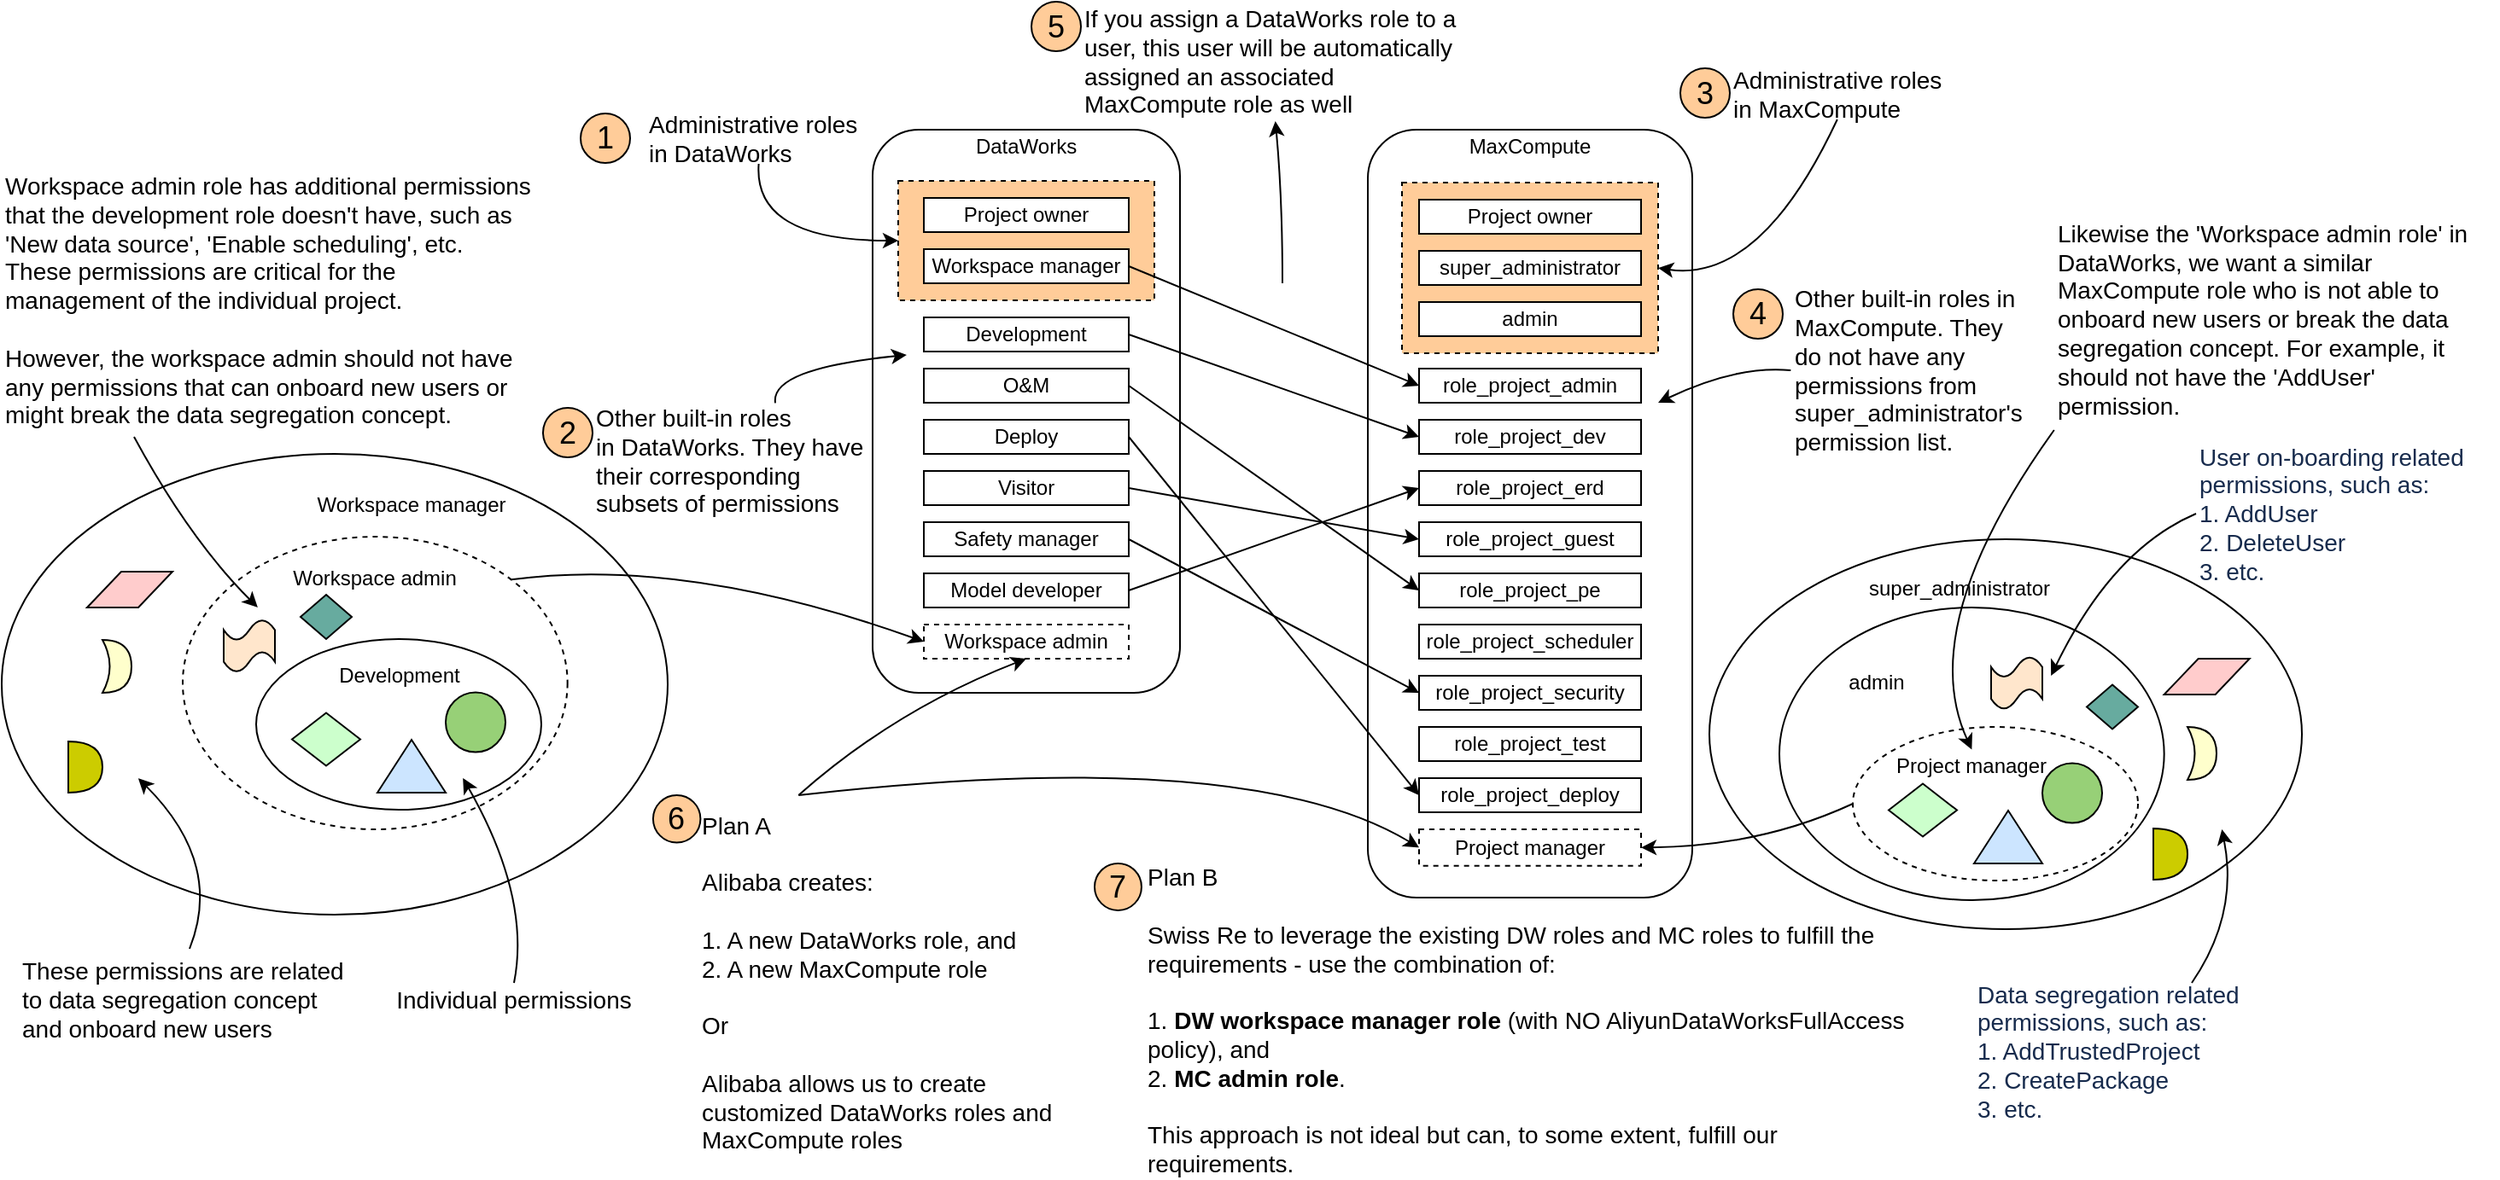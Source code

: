 <mxfile version="14.5.7" type="github">
  <diagram name="Page-1" id="c7558073-3199-34d8-9f00-42111426c3f3">
    <mxGraphModel dx="2278" dy="1850" grid="0" gridSize="10" guides="1" tooltips="1" connect="1" arrows="1" fold="1" page="1" pageScale="1" pageWidth="826" pageHeight="1169" background="#ffffff" math="0" shadow="0">
      <root>
        <mxCell id="0" />
        <mxCell id="1" parent="0" />
        <mxCell id="SHFTIFkNnXEHKd1YVMf3-4" value="" style="group" vertex="1" connectable="0" parent="1">
          <mxGeometry x="-440" y="210" width="410" height="370" as="geometry" />
        </mxCell>
        <mxCell id="SHFTIFkNnXEHKd1YVMf3-1" value="" style="ellipse;whiteSpace=wrap;html=1;" vertex="1" parent="SHFTIFkNnXEHKd1YVMf3-4">
          <mxGeometry width="390" height="270" as="geometry" />
        </mxCell>
        <mxCell id="SHFTIFkNnXEHKd1YVMf3-3" value="Workspace manager" style="text;html=1;strokeColor=none;fillColor=none;align=center;verticalAlign=middle;whiteSpace=wrap;rounded=0;" vertex="1" parent="SHFTIFkNnXEHKd1YVMf3-4">
          <mxGeometry x="180" y="20" width="120" height="20" as="geometry" />
        </mxCell>
        <mxCell id="SHFTIFkNnXEHKd1YVMf3-12" value="" style="shape=parallelogram;perimeter=parallelogramPerimeter;whiteSpace=wrap;html=1;fixedSize=1;fillColor=#FFCCCC;" vertex="1" parent="SHFTIFkNnXEHKd1YVMf3-4">
          <mxGeometry x="50" y="69" width="50" height="21" as="geometry" />
        </mxCell>
        <mxCell id="SHFTIFkNnXEHKd1YVMf3-14" value="" style="shape=xor;whiteSpace=wrap;html=1;fillColor=#FFFFCC;" vertex="1" parent="SHFTIFkNnXEHKd1YVMf3-4">
          <mxGeometry x="59" y="109" width="17" height="31" as="geometry" />
        </mxCell>
        <mxCell id="SHFTIFkNnXEHKd1YVMf3-19" value="" style="group" vertex="1" connectable="0" parent="SHFTIFkNnXEHKd1YVMf3-4">
          <mxGeometry x="106" y="48.5" width="234" height="217.5" as="geometry" />
        </mxCell>
        <mxCell id="SHFTIFkNnXEHKd1YVMf3-20" value="" style="ellipse;whiteSpace=wrap;html=1;dashed=1;" vertex="1" parent="SHFTIFkNnXEHKd1YVMf3-19">
          <mxGeometry width="225.333" height="171.5" as="geometry" />
        </mxCell>
        <mxCell id="SHFTIFkNnXEHKd1YVMf3-21" value="Workspace admin" style="text;html=1;strokeColor=none;fillColor=none;align=center;verticalAlign=middle;whiteSpace=wrap;rounded=0;" vertex="1" parent="SHFTIFkNnXEHKd1YVMf3-19">
          <mxGeometry x="56.333" y="16.374" width="112.667" height="17.236" as="geometry" />
        </mxCell>
        <mxCell id="SHFTIFkNnXEHKd1YVMf3-13" value="" style="shape=tape;whiteSpace=wrap;html=1;fillColor=#FFE6CC;" vertex="1" parent="SHFTIFkNnXEHKd1YVMf3-19">
          <mxGeometry x="24.0" y="48.5" width="30" height="31" as="geometry" />
        </mxCell>
        <mxCell id="SHFTIFkNnXEHKd1YVMf3-39" value="" style="ellipse;whiteSpace=wrap;html=1;fillColor=#FFFFFF;" vertex="1" parent="SHFTIFkNnXEHKd1YVMf3-19">
          <mxGeometry x="43" y="60" width="167" height="100" as="geometry" />
        </mxCell>
        <mxCell id="SHFTIFkNnXEHKd1YVMf3-18" value="" style="ellipse;whiteSpace=wrap;html=1;aspect=fixed;fillColor=#97D077;" vertex="1" parent="SHFTIFkNnXEHKd1YVMf3-19">
          <mxGeometry x="154" y="91.25" width="35" height="35" as="geometry" />
        </mxCell>
        <mxCell id="SHFTIFkNnXEHKd1YVMf3-16" value="" style="rhombus;whiteSpace=wrap;html=1;fillColor=#CCFFCC;" vertex="1" parent="SHFTIFkNnXEHKd1YVMf3-19">
          <mxGeometry x="64" y="103.25" width="40" height="31" as="geometry" />
        </mxCell>
        <mxCell id="SHFTIFkNnXEHKd1YVMf3-40" value="Development" style="text;html=1;strokeColor=none;fillColor=none;align=center;verticalAlign=middle;whiteSpace=wrap;rounded=0;" vertex="1" parent="SHFTIFkNnXEHKd1YVMf3-19">
          <mxGeometry x="86.5" y="71.25" width="80" height="20" as="geometry" />
        </mxCell>
        <mxCell id="SHFTIFkNnXEHKd1YVMf3-41" value="" style="rhombus;whiteSpace=wrap;html=1;fillColor=#67AB9F;" vertex="1" parent="SHFTIFkNnXEHKd1YVMf3-19">
          <mxGeometry x="69" y="34" width="30" height="26" as="geometry" />
        </mxCell>
        <mxCell id="SHFTIFkNnXEHKd1YVMf3-30" value="" style="shape=or;whiteSpace=wrap;html=1;fillColor=#CCCC00;" vertex="1" parent="SHFTIFkNnXEHKd1YVMf3-4">
          <mxGeometry x="39" y="168.5" width="20" height="30" as="geometry" />
        </mxCell>
        <mxCell id="SHFTIFkNnXEHKd1YVMf3-17" value="" style="shape=trapezoid;perimeter=trapezoidPerimeter;whiteSpace=wrap;html=1;fixedSize=1;fillColor=#CCE5FF;" vertex="1" parent="SHFTIFkNnXEHKd1YVMf3-4">
          <mxGeometry x="220" y="167.5" width="40" height="31" as="geometry" />
        </mxCell>
        <mxCell id="SHFTIFkNnXEHKd1YVMf3-44" value="&lt;font style=&quot;font-size: 14px&quot;&gt;These permissions are related to data segregation concept and onboard new users&lt;/font&gt;" style="text;html=1;strokeColor=none;fillColor=none;align=left;verticalAlign=middle;whiteSpace=wrap;rounded=0;" vertex="1" parent="SHFTIFkNnXEHKd1YVMf3-4">
          <mxGeometry x="10" y="290" width="200" height="60" as="geometry" />
        </mxCell>
        <mxCell id="SHFTIFkNnXEHKd1YVMf3-45" value="" style="curved=1;endArrow=classic;html=1;exitX=0.5;exitY=0;exitDx=0;exitDy=0;entryX=0.205;entryY=0.704;entryDx=0;entryDy=0;entryPerimeter=0;" edge="1" parent="SHFTIFkNnXEHKd1YVMf3-4" source="SHFTIFkNnXEHKd1YVMf3-44" target="SHFTIFkNnXEHKd1YVMf3-1">
          <mxGeometry width="50" height="50" relative="1" as="geometry">
            <mxPoint x="257.5" y="275.03" as="sourcePoint" />
            <mxPoint x="232.42" y="364.96" as="targetPoint" />
            <Array as="points">
              <mxPoint x="130" y="240" />
            </Array>
          </mxGeometry>
        </mxCell>
        <mxCell id="SHFTIFkNnXEHKd1YVMf3-36" value="&lt;font style=&quot;font-size: 14px&quot;&gt;Individual permissions&lt;/font&gt;" style="text;html=1;strokeColor=none;fillColor=none;align=center;verticalAlign=middle;whiteSpace=wrap;rounded=0;" vertex="1" parent="SHFTIFkNnXEHKd1YVMf3-4">
          <mxGeometry x="230" y="310" width="140" height="20" as="geometry" />
        </mxCell>
        <mxCell id="SHFTIFkNnXEHKd1YVMf3-37" value="" style="curved=1;endArrow=classic;html=1;exitX=0.5;exitY=0;exitDx=0;exitDy=0;entryX=0.725;entryY=0.815;entryDx=0;entryDy=0;entryPerimeter=0;" edge="1" parent="SHFTIFkNnXEHKd1YVMf3-4" source="SHFTIFkNnXEHKd1YVMf3-36" target="SHFTIFkNnXEHKd1YVMf3-39">
          <mxGeometry width="50" height="50" relative="1" as="geometry">
            <mxPoint x="-84.98" y="-10" as="sourcePoint" />
            <mxPoint x="350" y="270" as="targetPoint" />
            <Array as="points">
              <mxPoint x="310" y="260" />
            </Array>
          </mxGeometry>
        </mxCell>
        <mxCell id="IdMNI_JNh8bzWSV93UBb-96" value="" style="rounded=1;whiteSpace=wrap;html=1;align=center;" parent="1" vertex="1">
          <mxGeometry x="70" y="20" width="180" height="330" as="geometry" />
        </mxCell>
        <mxCell id="xDphmvwOVZGYUPQbG3uU-7" value="" style="rounded=0;whiteSpace=wrap;html=1;dashed=1;fillColor=#FFCC99;" parent="1" vertex="1">
          <mxGeometry x="85" y="50" width="150" height="70" as="geometry" />
        </mxCell>
        <mxCell id="IdMNI_JNh8bzWSV93UBb-97" value="" style="rounded=1;whiteSpace=wrap;html=1;" parent="1" vertex="1">
          <mxGeometry x="360" y="20" width="190" height="450" as="geometry" />
        </mxCell>
        <mxCell id="xDphmvwOVZGYUPQbG3uU-2" value="" style="rounded=0;whiteSpace=wrap;html=1;dashed=1;fillColor=#FFCC99;" parent="1" vertex="1">
          <mxGeometry x="380" y="51" width="150" height="100" as="geometry" />
        </mxCell>
        <mxCell id="IdMNI_JNh8bzWSV93UBb-100" value="Project owner" style="rounded=0;whiteSpace=wrap;html=1;" parent="1" vertex="1">
          <mxGeometry x="100" y="60" width="120" height="20" as="geometry" />
        </mxCell>
        <mxCell id="IdMNI_JNh8bzWSV93UBb-107" value="Workspace manager" style="rounded=0;whiteSpace=wrap;html=1;" parent="1" vertex="1">
          <mxGeometry x="100" y="90" width="120" height="20" as="geometry" />
        </mxCell>
        <mxCell id="IdMNI_JNh8bzWSV93UBb-108" value="Development" style="rounded=0;whiteSpace=wrap;html=1;" parent="1" vertex="1">
          <mxGeometry x="100" y="130" width="120" height="20" as="geometry" />
        </mxCell>
        <mxCell id="IdMNI_JNh8bzWSV93UBb-110" value="Visitor" style="rounded=0;whiteSpace=wrap;html=1;" parent="1" vertex="1">
          <mxGeometry x="100" y="220" width="120" height="20" as="geometry" />
        </mxCell>
        <mxCell id="IdMNI_JNh8bzWSV93UBb-111" value="Deploy" style="rounded=0;whiteSpace=wrap;html=1;" parent="1" vertex="1">
          <mxGeometry x="100" y="190" width="120" height="20" as="geometry" />
        </mxCell>
        <mxCell id="IdMNI_JNh8bzWSV93UBb-112" value="O&amp;amp;M" style="rounded=0;whiteSpace=wrap;html=1;" parent="1" vertex="1">
          <mxGeometry x="100" y="160" width="120" height="20" as="geometry" />
        </mxCell>
        <mxCell id="IdMNI_JNh8bzWSV93UBb-113" value="DataWorks" style="text;html=1;strokeColor=none;fillColor=none;align=center;verticalAlign=middle;whiteSpace=wrap;rounded=0;" parent="1" vertex="1">
          <mxGeometry x="130" y="20" width="60" height="20" as="geometry" />
        </mxCell>
        <mxCell id="IdMNI_JNh8bzWSV93UBb-115" value="admin" style="rounded=0;whiteSpace=wrap;html=1;" parent="1" vertex="1">
          <mxGeometry x="390" y="121" width="130" height="20" as="geometry" />
        </mxCell>
        <mxCell id="IdMNI_JNh8bzWSV93UBb-116" value="role_project_admin" style="rounded=0;whiteSpace=wrap;html=1;" parent="1" vertex="1">
          <mxGeometry x="390" y="160" width="130" height="20" as="geometry" />
        </mxCell>
        <mxCell id="IdMNI_JNh8bzWSV93UBb-117" value="role_project_deploy" style="rounded=0;whiteSpace=wrap;html=1;" parent="1" vertex="1">
          <mxGeometry x="390" y="400" width="130" height="20" as="geometry" />
        </mxCell>
        <mxCell id="IdMNI_JNh8bzWSV93UBb-118" value="role_project_dev" style="rounded=0;whiteSpace=wrap;html=1;" parent="1" vertex="1">
          <mxGeometry x="390" y="190" width="130" height="20" as="geometry" />
        </mxCell>
        <mxCell id="IdMNI_JNh8bzWSV93UBb-119" value="role_project_erd" style="rounded=0;whiteSpace=wrap;html=1;" parent="1" vertex="1">
          <mxGeometry x="390" y="220" width="130" height="20" as="geometry" />
        </mxCell>
        <mxCell id="IdMNI_JNh8bzWSV93UBb-120" value="role_project_guest" style="rounded=0;whiteSpace=wrap;html=1;" parent="1" vertex="1">
          <mxGeometry x="390" y="250" width="130" height="20" as="geometry" />
        </mxCell>
        <mxCell id="IdMNI_JNh8bzWSV93UBb-121" value="role_project_scheduler" style="rounded=0;whiteSpace=wrap;html=1;" parent="1" vertex="1">
          <mxGeometry x="390" y="310" width="130" height="20" as="geometry" />
        </mxCell>
        <mxCell id="IdMNI_JNh8bzWSV93UBb-122" value="role_project_pe" style="rounded=0;whiteSpace=wrap;html=1;" parent="1" vertex="1">
          <mxGeometry x="390" y="280" width="130" height="20" as="geometry" />
        </mxCell>
        <mxCell id="IdMNI_JNh8bzWSV93UBb-123" value="role_project_security" style="rounded=0;whiteSpace=wrap;html=1;" parent="1" vertex="1">
          <mxGeometry x="390" y="340" width="130" height="20" as="geometry" />
        </mxCell>
        <mxCell id="IdMNI_JNh8bzWSV93UBb-124" value="super_administrator" style="rounded=0;whiteSpace=wrap;html=1;" parent="1" vertex="1">
          <mxGeometry x="390" y="91" width="130" height="20" as="geometry" />
        </mxCell>
        <mxCell id="IdMNI_JNh8bzWSV93UBb-125" value="role_project_test" style="rounded=0;whiteSpace=wrap;html=1;" parent="1" vertex="1">
          <mxGeometry x="390" y="370" width="130" height="20" as="geometry" />
        </mxCell>
        <mxCell id="IdMNI_JNh8bzWSV93UBb-126" value="MaxCompute" style="text;html=1;strokeColor=none;fillColor=none;align=center;verticalAlign=middle;whiteSpace=wrap;rounded=0;" parent="1" vertex="1">
          <mxGeometry x="420" y="20" width="70" height="20" as="geometry" />
        </mxCell>
        <mxCell id="IdMNI_JNh8bzWSV93UBb-127" value="Safety manager" style="rounded=0;whiteSpace=wrap;html=1;" parent="1" vertex="1">
          <mxGeometry x="100" y="250" width="120" height="20" as="geometry" />
        </mxCell>
        <mxCell id="IdMNI_JNh8bzWSV93UBb-128" value="Model developer" style="rounded=0;whiteSpace=wrap;html=1;" parent="1" vertex="1">
          <mxGeometry x="100" y="280" width="120" height="20" as="geometry" />
        </mxCell>
        <mxCell id="IdMNI_JNh8bzWSV93UBb-133" value="" style="endArrow=classic;html=1;exitX=1;exitY=0.5;exitDx=0;exitDy=0;entryX=0;entryY=0.5;entryDx=0;entryDy=0;" parent="1" source="IdMNI_JNh8bzWSV93UBb-127" target="IdMNI_JNh8bzWSV93UBb-123" edge="1">
          <mxGeometry width="50" height="50" relative="1" as="geometry">
            <mxPoint x="500" y="240" as="sourcePoint" />
            <mxPoint x="550" y="190" as="targetPoint" />
          </mxGeometry>
        </mxCell>
        <mxCell id="IdMNI_JNh8bzWSV93UBb-135" value="" style="endArrow=classic;html=1;exitX=1;exitY=0.5;exitDx=0;exitDy=0;entryX=0;entryY=0.5;entryDx=0;entryDy=0;" parent="1" source="IdMNI_JNh8bzWSV93UBb-110" target="IdMNI_JNh8bzWSV93UBb-120" edge="1">
          <mxGeometry width="50" height="50" relative="1" as="geometry">
            <mxPoint x="200" y="410" as="sourcePoint" />
            <mxPoint x="250" y="360" as="targetPoint" />
          </mxGeometry>
        </mxCell>
        <mxCell id="IdMNI_JNh8bzWSV93UBb-136" value="" style="endArrow=classic;html=1;exitX=1;exitY=0.5;exitDx=0;exitDy=0;entryX=0;entryY=0.5;entryDx=0;entryDy=0;" parent="1" source="IdMNI_JNh8bzWSV93UBb-111" target="IdMNI_JNh8bzWSV93UBb-117" edge="1">
          <mxGeometry width="50" height="50" relative="1" as="geometry">
            <mxPoint x="230" y="420" as="sourcePoint" />
            <mxPoint x="280" y="370" as="targetPoint" />
          </mxGeometry>
        </mxCell>
        <mxCell id="IdMNI_JNh8bzWSV93UBb-137" value="" style="endArrow=classic;html=1;exitX=1;exitY=0.5;exitDx=0;exitDy=0;entryX=0;entryY=0.5;entryDx=0;entryDy=0;" parent="1" source="IdMNI_JNh8bzWSV93UBb-112" target="IdMNI_JNh8bzWSV93UBb-122" edge="1">
          <mxGeometry width="50" height="50" relative="1" as="geometry">
            <mxPoint x="200" y="440" as="sourcePoint" />
            <mxPoint x="250" y="390" as="targetPoint" />
          </mxGeometry>
        </mxCell>
        <mxCell id="IdMNI_JNh8bzWSV93UBb-138" value="" style="endArrow=classic;html=1;exitX=1;exitY=0.5;exitDx=0;exitDy=0;entryX=0;entryY=0.5;entryDx=0;entryDy=0;" parent="1" source="IdMNI_JNh8bzWSV93UBb-108" target="IdMNI_JNh8bzWSV93UBb-118" edge="1">
          <mxGeometry width="50" height="50" relative="1" as="geometry">
            <mxPoint x="200" y="440" as="sourcePoint" />
            <mxPoint x="250" y="390" as="targetPoint" />
          </mxGeometry>
        </mxCell>
        <mxCell id="IdMNI_JNh8bzWSV93UBb-139" value="" style="endArrow=classic;html=1;exitX=1;exitY=0.5;exitDx=0;exitDy=0;entryX=0;entryY=0.5;entryDx=0;entryDy=0;" parent="1" source="IdMNI_JNh8bzWSV93UBb-107" target="IdMNI_JNh8bzWSV93UBb-116" edge="1">
          <mxGeometry width="50" height="50" relative="1" as="geometry">
            <mxPoint x="200" y="430" as="sourcePoint" />
            <mxPoint x="250" y="380" as="targetPoint" />
          </mxGeometry>
        </mxCell>
        <mxCell id="IdMNI_JNh8bzWSV93UBb-140" value="" style="endArrow=classic;html=1;exitX=1;exitY=0.5;exitDx=0;exitDy=0;entryX=0;entryY=0.5;entryDx=0;entryDy=0;" parent="1" source="IdMNI_JNh8bzWSV93UBb-128" target="IdMNI_JNh8bzWSV93UBb-119" edge="1">
          <mxGeometry width="50" height="50" relative="1" as="geometry">
            <mxPoint x="190" y="410" as="sourcePoint" />
            <mxPoint x="240" y="360" as="targetPoint" />
          </mxGeometry>
        </mxCell>
        <mxCell id="IdMNI_JNh8bzWSV93UBb-141" value="" style="curved=1;endArrow=classic;html=1;entryX=0.5;entryY=1;entryDx=0;entryDy=0;" parent="1" target="IdMNI_JNh8bzWSV93UBb-142" edge="1">
          <mxGeometry width="50" height="50" relative="1" as="geometry">
            <mxPoint x="310" y="110" as="sourcePoint" />
            <mxPoint x="240" y="20" as="targetPoint" />
            <Array as="points">
              <mxPoint x="310" y="60" />
            </Array>
          </mxGeometry>
        </mxCell>
        <mxCell id="IdMNI_JNh8bzWSV93UBb-144" value="" style="curved=1;endArrow=classic;html=1;exitX=0.637;exitY=0.043;exitDx=0;exitDy=0;entryX=0.111;entryY=0.4;entryDx=0;entryDy=0;entryPerimeter=0;exitPerimeter=0;" parent="1" source="SHFTIFkNnXEHKd1YVMf3-75" target="IdMNI_JNh8bzWSV93UBb-96" edge="1">
          <mxGeometry width="50" height="50" relative="1" as="geometry">
            <mxPoint x="-29.447" y="142" as="sourcePoint" />
            <mxPoint x="40" y="240" as="targetPoint" />
            <Array as="points">
              <mxPoint x="10" y="160" />
            </Array>
          </mxGeometry>
        </mxCell>
        <mxCell id="IdMNI_JNh8bzWSV93UBb-145" value="" style="curved=1;endArrow=classic;html=1;entryX=1;entryY=0.5;entryDx=0;entryDy=0;exitX=0.5;exitY=1;exitDx=0;exitDy=0;" parent="1" source="IdMNI_JNh8bzWSV93UBb-147" target="xDphmvwOVZGYUPQbG3uU-2" edge="1">
          <mxGeometry width="50" height="50" relative="1" as="geometry">
            <mxPoint x="700" y="100" as="sourcePoint" />
            <mxPoint x="650" y="10" as="targetPoint" />
            <Array as="points">
              <mxPoint x="590" y="110" />
            </Array>
          </mxGeometry>
        </mxCell>
        <mxCell id="xDphmvwOVZGYUPQbG3uU-1" value="Project owner" style="rounded=0;whiteSpace=wrap;html=1;" parent="1" vertex="1">
          <mxGeometry x="390" y="61" width="130" height="20" as="geometry" />
        </mxCell>
        <mxCell id="xDphmvwOVZGYUPQbG3uU-6" value="" style="curved=1;endArrow=classic;html=1;exitX=0;exitY=0.5;exitDx=0;exitDy=0;" parent="1" source="xDphmvwOVZGYUPQbG3uU-4" edge="1">
          <mxGeometry width="50" height="50" relative="1" as="geometry">
            <mxPoint x="595" y="180" as="sourcePoint" />
            <mxPoint x="530" y="180" as="targetPoint" />
            <Array as="points">
              <mxPoint x="576" y="158" />
            </Array>
          </mxGeometry>
        </mxCell>
        <mxCell id="xDphmvwOVZGYUPQbG3uU-10" value="" style="curved=1;endArrow=classic;html=1;entryX=0;entryY=0.5;entryDx=0;entryDy=0;exitX=0.5;exitY=1;exitDx=0;exitDy=0;" parent="1" source="xDphmvwOVZGYUPQbG3uU-8" target="xDphmvwOVZGYUPQbG3uU-7" edge="1">
          <mxGeometry width="50" height="50" relative="1" as="geometry">
            <mxPoint x="625" y="40" as="sourcePoint" />
            <mxPoint x="540" y="111" as="targetPoint" />
            <Array as="points">
              <mxPoint y="85" />
            </Array>
          </mxGeometry>
        </mxCell>
        <mxCell id="xDphmvwOVZGYUPQbG3uU-11" value="Workspace admin" style="rounded=0;whiteSpace=wrap;html=1;dashed=1;" parent="1" vertex="1">
          <mxGeometry x="100" y="310" width="120" height="20" as="geometry" />
        </mxCell>
        <mxCell id="xDphmvwOVZGYUPQbG3uU-14" value="" style="curved=1;endArrow=classic;html=1;entryX=0.5;entryY=1;entryDx=0;entryDy=0;exitX=0.25;exitY=0;exitDx=0;exitDy=0;" parent="1" source="xDphmvwOVZGYUPQbG3uU-13" target="xDphmvwOVZGYUPQbG3uU-11" edge="1">
          <mxGeometry width="50" height="50" relative="1" as="geometry">
            <mxPoint x="-10" y="450" as="sourcePoint" />
            <mxPoint x="40" y="400" as="targetPoint" />
            <Array as="points">
              <mxPoint x="83" y="360" />
            </Array>
          </mxGeometry>
        </mxCell>
        <mxCell id="xDphmvwOVZGYUPQbG3uU-15" value="" style="curved=1;endArrow=classic;html=1;entryX=0;entryY=0.5;entryDx=0;entryDy=0;exitX=0.25;exitY=0;exitDx=0;exitDy=0;" parent="1" source="xDphmvwOVZGYUPQbG3uU-13" target="xDphmvwOVZGYUPQbG3uU-12" edge="1">
          <mxGeometry width="50" height="50" relative="1" as="geometry">
            <mxPoint x="310" y="530" as="sourcePoint" />
            <mxPoint x="360" y="480" as="targetPoint" />
            <Array as="points">
              <mxPoint x="290" y="380" />
            </Array>
          </mxGeometry>
        </mxCell>
        <mxCell id="SHFTIFkNnXEHKd1YVMf3-5" value="" style="group" vertex="1" connectable="0" parent="1">
          <mxGeometry x="-101" y="10" width="171" height="30" as="geometry" />
        </mxCell>
        <mxCell id="xDphmvwOVZGYUPQbG3uU-8" value="&lt;font style=&quot;font-size: 14px&quot;&gt;Administrative roles in DataWorks&lt;/font&gt;" style="text;html=1;strokeColor=none;fillColor=none;align=left;verticalAlign=middle;whiteSpace=wrap;rounded=0;" parent="SHFTIFkNnXEHKd1YVMf3-5" vertex="1">
          <mxGeometry x="37.596" width="133.404" height="30" as="geometry" />
        </mxCell>
        <mxCell id="xDphmvwOVZGYUPQbG3uU-24" value="&lt;font style=&quot;font-size: 18px&quot;&gt;1&lt;/font&gt;" style="ellipse;whiteSpace=wrap;html=1;aspect=fixed;fillColor=#FFCC99;" parent="SHFTIFkNnXEHKd1YVMf3-5" vertex="1">
          <mxGeometry y="0.5" width="29" height="29" as="geometry" />
        </mxCell>
        <mxCell id="SHFTIFkNnXEHKd1YVMf3-6" value="" style="group" vertex="1" connectable="0" parent="1">
          <mxGeometry x="-89" y="200" width="169" height="91" as="geometry" />
        </mxCell>
        <mxCell id="SHFTIFkNnXEHKd1YVMf3-7" value="" style="group" vertex="1" connectable="0" parent="1">
          <mxGeometry x="163" y="-55" width="269" height="70" as="geometry" />
        </mxCell>
        <mxCell id="IdMNI_JNh8bzWSV93UBb-142" value="&lt;font style=&quot;font-size: 14px&quot;&gt;If you assign a DataWorks role to a user, this user will be automatically assigned an associated MaxCompute role as well&lt;/font&gt;" style="text;html=1;strokeColor=none;fillColor=none;align=left;verticalAlign=middle;whiteSpace=wrap;rounded=0;" parent="SHFTIFkNnXEHKd1YVMf3-7" vertex="1">
          <mxGeometry x="28.995" width="227.725" height="70" as="geometry" />
        </mxCell>
        <mxCell id="xDphmvwOVZGYUPQbG3uU-20" value="&lt;font style=&quot;font-size: 18px&quot;&gt;5&lt;/font&gt;" style="ellipse;whiteSpace=wrap;html=1;aspect=fixed;fillColor=#FFCC99;" parent="SHFTIFkNnXEHKd1YVMf3-7" vertex="1">
          <mxGeometry width="29" height="29" as="geometry" />
        </mxCell>
        <mxCell id="SHFTIFkNnXEHKd1YVMf3-10" value="" style="group" vertex="1" connectable="0" parent="1">
          <mxGeometry x="-70" y="410" width="269" height="220" as="geometry" />
        </mxCell>
        <mxCell id="xDphmvwOVZGYUPQbG3uU-13" value="&lt;div style=&quot;text-align: left&quot;&gt;&lt;span&gt;&lt;font style=&quot;font-size: 14px&quot;&gt;Plan A&lt;/font&gt;&lt;/span&gt;&lt;/div&gt;&lt;div style=&quot;text-align: left&quot;&gt;&lt;span&gt;&lt;font style=&quot;font-size: 14px&quot;&gt;&lt;br&gt;&lt;/font&gt;&lt;/span&gt;&lt;/div&gt;&lt;div style=&quot;text-align: left&quot;&gt;&lt;span&gt;&lt;font style=&quot;font-size: 14px&quot;&gt;Alibaba creates:&lt;/font&gt;&lt;/span&gt;&lt;/div&gt;&lt;div style=&quot;text-align: left&quot;&gt;&lt;span&gt;&lt;font style=&quot;font-size: 14px&quot;&gt;&lt;br&gt;&lt;/font&gt;&lt;/span&gt;&lt;/div&gt;&lt;div style=&quot;text-align: left&quot;&gt;&lt;font style=&quot;font-size: 14px&quot;&gt;&lt;span&gt;1. A new DataWorks role, and&lt;/span&gt;&lt;br&gt;&lt;span&gt;2. A new MaxCompute role&lt;/span&gt;&lt;/font&gt;&lt;/div&gt;&lt;div style=&quot;text-align: left&quot;&gt;&lt;span&gt;&lt;font style=&quot;font-size: 14px&quot;&gt;&lt;br&gt;&lt;/font&gt;&lt;/span&gt;&lt;/div&gt;&lt;div style=&quot;text-align: left&quot;&gt;&lt;span&gt;&lt;font style=&quot;font-size: 14px&quot;&gt;Or&lt;/font&gt;&lt;/span&gt;&lt;/div&gt;&lt;div style=&quot;text-align: left&quot;&gt;&lt;span&gt;&lt;font style=&quot;font-size: 14px&quot;&gt;&lt;br&gt;&lt;/font&gt;&lt;/span&gt;&lt;/div&gt;&lt;div style=&quot;text-align: left&quot;&gt;&lt;font style=&quot;font-size: 14px&quot;&gt;Alibaba allows us to create customized DataWorks roles and MaxCompute roles&lt;/font&gt;&lt;/div&gt;" style="text;html=1;strokeColor=none;fillColor=none;align=center;verticalAlign=middle;whiteSpace=wrap;rounded=0;dashed=1;" parent="SHFTIFkNnXEHKd1YVMf3-10" vertex="1">
          <mxGeometry x="39.201" width="229.799" height="220.0" as="geometry" />
        </mxCell>
        <mxCell id="xDphmvwOVZGYUPQbG3uU-19" value="&lt;font style=&quot;font-size: 18px&quot;&gt;6&lt;/font&gt;" style="ellipse;whiteSpace=wrap;html=1;aspect=fixed;fillColor=#FFCC99;" parent="SHFTIFkNnXEHKd1YVMf3-10" vertex="1">
          <mxGeometry x="11.46" y="0.001" width="27.739" height="27.739" as="geometry" />
        </mxCell>
        <mxCell id="SHFTIFkNnXEHKd1YVMf3-35" value="" style="curved=1;endArrow=classic;html=1;entryX=0;entryY=0.5;entryDx=0;entryDy=0;exitX=1;exitY=0;exitDx=0;exitDy=0;" edge="1" parent="1" source="SHFTIFkNnXEHKd1YVMf3-20" target="xDphmvwOVZGYUPQbG3uU-11">
          <mxGeometry width="50" height="50" relative="1" as="geometry">
            <mxPoint x="72.5" y="400" as="sourcePoint" />
            <mxPoint x="170" y="340" as="targetPoint" />
            <Array as="points">
              <mxPoint x="-40" y="270" />
            </Array>
          </mxGeometry>
        </mxCell>
        <mxCell id="SHFTIFkNnXEHKd1YVMf3-42" value="&lt;font style=&quot;font-size: 14px&quot;&gt;Workspace admin role has additional permissions that the development role doesn&#39;t have, such as &#39;New data source&#39;, &#39;Enable scheduling&#39;, etc. These permissions are critical for the management of the individual project.&lt;br&gt;&lt;br&gt;However, the workspace admin should not have any permissions that can onboard new users or&lt;br&gt;might break the data segregation concept.&lt;/font&gt;" style="text;html=1;strokeColor=none;fillColor=none;align=left;verticalAlign=middle;whiteSpace=wrap;rounded=0;" vertex="1" parent="1">
          <mxGeometry x="-440" y="40" width="310" height="160" as="geometry" />
        </mxCell>
        <mxCell id="SHFTIFkNnXEHKd1YVMf3-43" value="" style="curved=1;endArrow=classic;html=1;exitX=0.25;exitY=1;exitDx=0;exitDy=0;entryX=0.195;entryY=0.242;entryDx=0;entryDy=0;entryPerimeter=0;" edge="1" parent="1" source="SHFTIFkNnXEHKd1YVMf3-42" target="SHFTIFkNnXEHKd1YVMf3-20">
          <mxGeometry width="50" height="50" relative="1" as="geometry">
            <mxPoint x="-182.5" y="220" as="sourcePoint" />
            <mxPoint x="-207.58" y="319.93" as="targetPoint" />
            <Array as="points">
              <mxPoint x="-330" y="260" />
            </Array>
          </mxGeometry>
        </mxCell>
        <mxCell id="SHFTIFkNnXEHKd1YVMf3-49" value="" style="group" vertex="1" connectable="0" parent="1">
          <mxGeometry x="677" y="308.5" width="263" height="221.5" as="geometry" />
        </mxCell>
        <mxCell id="SHFTIFkNnXEHKd1YVMf3-64" value="" style="ellipse;whiteSpace=wrap;html=1;" vertex="1" parent="SHFTIFkNnXEHKd1YVMf3-49">
          <mxGeometry x="-117" y="-48.5" width="347" height="228.5" as="geometry" />
        </mxCell>
        <mxCell id="SHFTIFkNnXEHKd1YVMf3-60" value="" style="group" vertex="1" connectable="0" parent="SHFTIFkNnXEHKd1YVMf3-49">
          <mxGeometry x="-76" y="-8.5" width="225.333" height="171.5" as="geometry" />
        </mxCell>
        <mxCell id="SHFTIFkNnXEHKd1YVMf3-50" value="" style="ellipse;whiteSpace=wrap;html=1;" vertex="1" parent="SHFTIFkNnXEHKd1YVMf3-60">
          <mxGeometry width="225.333" height="171.5" as="geometry" />
        </mxCell>
        <mxCell id="SHFTIFkNnXEHKd1YVMf3-51" value="admin" style="text;html=1;strokeColor=none;fillColor=none;align=center;verticalAlign=middle;whiteSpace=wrap;rounded=0;" vertex="1" parent="SHFTIFkNnXEHKd1YVMf3-60">
          <mxGeometry x="29" y="35.62" width="56" height="17.24" as="geometry" />
        </mxCell>
        <mxCell id="SHFTIFkNnXEHKd1YVMf3-52" value="" style="shape=tape;whiteSpace=wrap;html=1;fillColor=#FFE6CC;" vertex="1" parent="SHFTIFkNnXEHKd1YVMf3-60">
          <mxGeometry x="124.0" y="28.74" width="30" height="31" as="geometry" />
        </mxCell>
        <mxCell id="SHFTIFkNnXEHKd1YVMf3-53" value="" style="ellipse;whiteSpace=wrap;html=1;fillColor=#FFFFFF;dashed=1;" vertex="1" parent="SHFTIFkNnXEHKd1YVMf3-60">
          <mxGeometry x="43" y="70" width="167" height="90" as="geometry" />
        </mxCell>
        <mxCell id="SHFTIFkNnXEHKd1YVMf3-54" value="" style="ellipse;whiteSpace=wrap;html=1;aspect=fixed;fillColor=#97D077;" vertex="1" parent="SHFTIFkNnXEHKd1YVMf3-60">
          <mxGeometry x="154" y="91.25" width="35" height="35" as="geometry" />
        </mxCell>
        <mxCell id="SHFTIFkNnXEHKd1YVMf3-55" value="" style="rhombus;whiteSpace=wrap;html=1;fillColor=#CCFFCC;" vertex="1" parent="SHFTIFkNnXEHKd1YVMf3-60">
          <mxGeometry x="64" y="103.25" width="40" height="31" as="geometry" />
        </mxCell>
        <mxCell id="SHFTIFkNnXEHKd1YVMf3-56" value="Project manager" style="text;html=1;strokeColor=none;fillColor=none;align=center;verticalAlign=middle;whiteSpace=wrap;rounded=0;" vertex="1" parent="SHFTIFkNnXEHKd1YVMf3-60">
          <mxGeometry x="64.42" y="83.25" width="96.5" height="20" as="geometry" />
        </mxCell>
        <mxCell id="SHFTIFkNnXEHKd1YVMf3-57" value="" style="rhombus;whiteSpace=wrap;html=1;fillColor=#67AB9F;" vertex="1" parent="SHFTIFkNnXEHKd1YVMf3-60">
          <mxGeometry x="180" y="45.25" width="30" height="26" as="geometry" />
        </mxCell>
        <mxCell id="SHFTIFkNnXEHKd1YVMf3-66" value="" style="shape=parallelogram;perimeter=parallelogramPerimeter;whiteSpace=wrap;html=1;fixedSize=1;fillColor=#FFCCCC;" vertex="1" parent="SHFTIFkNnXEHKd1YVMf3-49">
          <mxGeometry x="149.33" y="21.5" width="50" height="21" as="geometry" />
        </mxCell>
        <mxCell id="SHFTIFkNnXEHKd1YVMf3-67" value="" style="shape=xor;whiteSpace=wrap;html=1;fillColor=#FFFFCC;" vertex="1" parent="SHFTIFkNnXEHKd1YVMf3-49">
          <mxGeometry x="163" y="61.5" width="17" height="31" as="geometry" />
        </mxCell>
        <mxCell id="SHFTIFkNnXEHKd1YVMf3-68" value="" style="shape=or;whiteSpace=wrap;html=1;fillColor=#CCCC00;" vertex="1" parent="SHFTIFkNnXEHKd1YVMf3-49">
          <mxGeometry x="143" y="121" width="20" height="30" as="geometry" />
        </mxCell>
        <mxCell id="SHFTIFkNnXEHKd1YVMf3-59" value="" style="shape=trapezoid;perimeter=trapezoidPerimeter;whiteSpace=wrap;html=1;fixedSize=1;fillColor=#CCE5FF;" vertex="1" parent="1">
          <mxGeometry x="715" y="419" width="40" height="31" as="geometry" />
        </mxCell>
        <mxCell id="SHFTIFkNnXEHKd1YVMf3-61" value="" style="curved=1;endArrow=classic;html=1;exitX=0;exitY=0.5;exitDx=0;exitDy=0;entryX=1;entryY=0.5;entryDx=0;entryDy=0;" edge="1" parent="1" source="SHFTIFkNnXEHKd1YVMf3-53" target="xDphmvwOVZGYUPQbG3uU-12">
          <mxGeometry width="50" height="50" relative="1" as="geometry">
            <mxPoint x="615.0" y="280" as="sourcePoint" />
            <mxPoint x="520.0" y="310" as="targetPoint" />
            <Array as="points">
              <mxPoint x="590" y="440" />
            </Array>
          </mxGeometry>
        </mxCell>
        <mxCell id="xDphmvwOVZGYUPQbG3uU-12" value="Project manager" style="rounded=0;whiteSpace=wrap;html=1;dashed=1;" parent="1" vertex="1">
          <mxGeometry x="390" y="430" width="130" height="21.333" as="geometry" />
        </mxCell>
        <mxCell id="SHFTIFkNnXEHKd1YVMf3-62" value="" style="group" vertex="1" connectable="0" parent="1">
          <mxGeometry x="200" y="450" width="489" height="180" as="geometry" />
        </mxCell>
        <mxCell id="xDphmvwOVZGYUPQbG3uU-27" value="&lt;font style=&quot;font-size: 14px&quot;&gt;Plan B&lt;br&gt;&lt;br&gt;Swiss Re to leverage the existing DW roles and MC roles to fulfill the requirements -&amp;nbsp;use the combination of:&lt;br&gt;&lt;br&gt;1. &lt;b&gt;DW workspace manager role&lt;/b&gt; (with NO AliyunDataWorksFullAccess policy), and&amp;nbsp;&lt;br&gt;2. &lt;b&gt;MC admin role&lt;/b&gt;.&lt;br&gt;&lt;br&gt;This approach is not ideal but can, to some extent, fulfill our requirements.&amp;nbsp;&lt;/font&gt;" style="text;html=1;strokeColor=none;fillColor=none;align=left;verticalAlign=middle;whiteSpace=wrap;rounded=0;" parent="SHFTIFkNnXEHKd1YVMf3-62" vertex="1">
          <mxGeometry x="29" y="4.0" width="460" height="176.0" as="geometry" />
        </mxCell>
        <mxCell id="xDphmvwOVZGYUPQbG3uU-28" value="&lt;font style=&quot;font-size: 18px&quot;&gt;7&lt;/font&gt;" style="ellipse;whiteSpace=wrap;html=1;aspect=fixed;fillColor=#FFCC99;" parent="SHFTIFkNnXEHKd1YVMf3-62" vertex="1">
          <mxGeometry width="27.474" height="27.474" as="geometry" />
        </mxCell>
        <mxCell id="SHFTIFkNnXEHKd1YVMf3-63" value="&lt;font style=&quot;font-size: 14px&quot;&gt;Likewise the &#39;Workspace admin role&#39; in DataWorks, we want a similar MaxCompute role who is not able to onboard new users or break the data segregation concept. For example, it should not have the &#39;AddUser&#39; permission.&lt;/font&gt;" style="text;html=1;strokeColor=none;fillColor=none;align=left;verticalAlign=middle;whiteSpace=wrap;rounded=0;" vertex="1" parent="1">
          <mxGeometry x="761.92" y="66" width="260" height="130" as="geometry" />
        </mxCell>
        <mxCell id="SHFTIFkNnXEHKd1YVMf3-69" value="&lt;span style=&quot;color: rgb(23 , 43 , 77) ; font-size: 14px ; background-color: rgb(255 , 255 , 255)&quot;&gt;Data segregation related permissions, such as:&lt;br&gt;1. AddTrustedProject&lt;br&gt;2. CreatePackage&lt;br&gt;3. etc.&lt;br&gt;&lt;/span&gt;" style="text;html=1;strokeColor=none;fillColor=none;align=left;verticalAlign=middle;whiteSpace=wrap;rounded=0;" vertex="1" parent="1">
          <mxGeometry x="715" y="520" width="170" height="80" as="geometry" />
        </mxCell>
        <mxCell id="SHFTIFkNnXEHKd1YVMf3-70" value="&lt;span style=&quot;color: rgb(23 , 43 , 77) ; font-size: 14px ; background-color: rgb(255 , 255 , 255)&quot;&gt;User on-boarding related permissions, such as:&lt;br&gt;1. AddUser&lt;br&gt;2. DeleteUser&lt;br&gt;3. etc.&lt;br&gt;&lt;/span&gt;" style="text;html=1;strokeColor=none;fillColor=none;align=left;verticalAlign=middle;whiteSpace=wrap;rounded=0;" vertex="1" parent="1">
          <mxGeometry x="845" y="205" width="170" height="80" as="geometry" />
        </mxCell>
        <mxCell id="SHFTIFkNnXEHKd1YVMf3-71" value="" style="curved=1;endArrow=classic;html=1;exitX=0.75;exitY=0;exitDx=0;exitDy=0;entryX=0.865;entryY=0.744;entryDx=0;entryDy=0;entryPerimeter=0;" edge="1" parent="1" source="SHFTIFkNnXEHKd1YVMf3-69" target="SHFTIFkNnXEHKd1YVMf3-64">
          <mxGeometry width="50" height="50" relative="1" as="geometry">
            <mxPoint x="939.92" y="600" as="sourcePoint" />
            <mxPoint x="909.995" y="480" as="targetPoint" />
            <Array as="points">
              <mxPoint x="870" y="480" />
            </Array>
          </mxGeometry>
        </mxCell>
        <mxCell id="SHFTIFkNnXEHKd1YVMf3-72" value="" style="curved=1;endArrow=classic;html=1;exitX=0;exitY=0.5;exitDx=0;exitDy=0;entryX=0.706;entryY=0.233;entryDx=0;entryDy=0;entryPerimeter=0;" edge="1" parent="1" source="SHFTIFkNnXEHKd1YVMf3-70" target="SHFTIFkNnXEHKd1YVMf3-50">
          <mxGeometry width="50" height="50" relative="1" as="geometry">
            <mxPoint x="1080.0" y="360" as="sourcePoint" />
            <mxPoint x="950" y="480" as="targetPoint" />
            <Array as="points">
              <mxPoint x="796" y="266" />
            </Array>
          </mxGeometry>
        </mxCell>
        <mxCell id="SHFTIFkNnXEHKd1YVMf3-73" value="" style="curved=1;endArrow=classic;html=1;exitX=0;exitY=1;exitDx=0;exitDy=0;entryX=0.5;entryY=0;entryDx=0;entryDy=0;" edge="1" parent="1" source="SHFTIFkNnXEHKd1YVMf3-63" target="SHFTIFkNnXEHKd1YVMf3-56">
          <mxGeometry width="50" height="50" relative="1" as="geometry">
            <mxPoint x="920" y="290" as="sourcePoint" />
            <mxPoint x="770.085" y="349.959" as="targetPoint" />
            <Array as="points">
              <mxPoint x="680" y="310" />
            </Array>
          </mxGeometry>
        </mxCell>
        <mxCell id="SHFTIFkNnXEHKd1YVMf3-65" value="super_administrator" style="text;html=1;strokeColor=none;fillColor=none;align=center;verticalAlign=middle;whiteSpace=wrap;rounded=0;" vertex="1" parent="1">
          <mxGeometry x="650.003" y="280.004" width="112.667" height="17.236" as="geometry" />
        </mxCell>
        <mxCell id="SHFTIFkNnXEHKd1YVMf3-77" value="" style="group" vertex="1" connectable="0" parent="1">
          <mxGeometry x="-123" y="177" width="197" height="73" as="geometry" />
        </mxCell>
        <mxCell id="SHFTIFkNnXEHKd1YVMf3-75" value="&lt;span style=&quot;font-size: 14px&quot;&gt;Other built-in&amp;nbsp;roles in&amp;nbsp;DataWorks. They have their corresponding subsets of permissions&lt;/span&gt;" style="text;html=1;strokeColor=none;fillColor=none;align=left;verticalAlign=middle;whiteSpace=wrap;rounded=0;dashed=1;" vertex="1" parent="SHFTIFkNnXEHKd1YVMf3-77">
          <mxGeometry x="29" width="168" height="73" as="geometry" />
        </mxCell>
        <mxCell id="SHFTIFkNnXEHKd1YVMf3-76" value="&lt;font style=&quot;font-size: 18px&quot;&gt;2&lt;/font&gt;" style="ellipse;whiteSpace=wrap;html=1;aspect=fixed;fillColor=#FFCC99;" vertex="1" parent="SHFTIFkNnXEHKd1YVMf3-77">
          <mxGeometry y="6" width="29" height="29" as="geometry" />
        </mxCell>
        <mxCell id="SHFTIFkNnXEHKd1YVMf3-78" value="" style="group" vertex="1" connectable="0" parent="1">
          <mxGeometry x="573.999" y="108" width="182.001" height="106" as="geometry" />
        </mxCell>
        <mxCell id="SHFTIFkNnXEHKd1YVMf3-9" value="" style="group" vertex="1" connectable="0" parent="SHFTIFkNnXEHKd1YVMf3-78">
          <mxGeometry x="4.001" width="178" height="106" as="geometry" />
        </mxCell>
        <mxCell id="xDphmvwOVZGYUPQbG3uU-4" value="&lt;span&gt;&lt;font style=&quot;font-size: 14px&quot;&gt;Other built-in roles in MaxCompute. They do not have any permissions from super_administrator&#39;s permission list.&lt;/font&gt;&lt;/span&gt;" style="text;html=1;strokeColor=none;fillColor=none;align=left;verticalAlign=middle;whiteSpace=wrap;rounded=0;dashed=1;" parent="SHFTIFkNnXEHKd1YVMf3-9" vertex="1">
          <mxGeometry x="29.667" width="142.4" height="106" as="geometry" />
        </mxCell>
        <mxCell id="xDphmvwOVZGYUPQbG3uU-21" value="&lt;font style=&quot;font-size: 18px&quot;&gt;4&lt;/font&gt;" style="ellipse;whiteSpace=wrap;html=1;aspect=fixed;fillColor=#FFCC99;" parent="SHFTIFkNnXEHKd1YVMf3-78" vertex="1">
          <mxGeometry y="5.5" width="29" height="29" as="geometry" />
        </mxCell>
        <mxCell id="SHFTIFkNnXEHKd1YVMf3-79" value="" style="group" vertex="1" connectable="0" parent="1">
          <mxGeometry x="542.997" y="-16" width="188.003" height="30" as="geometry" />
        </mxCell>
        <mxCell id="SHFTIFkNnXEHKd1YVMf3-8" value="" style="group" vertex="1" connectable="0" parent="SHFTIFkNnXEHKd1YVMf3-79">
          <mxGeometry x="29.003" width="159" height="30" as="geometry" />
        </mxCell>
        <mxCell id="IdMNI_JNh8bzWSV93UBb-147" value="&lt;font style=&quot;font-size: 14px&quot;&gt;Administrative roles in MaxCompute&lt;/font&gt;" style="text;html=1;strokeColor=none;fillColor=none;align=left;verticalAlign=middle;whiteSpace=wrap;rounded=0;" parent="SHFTIFkNnXEHKd1YVMf3-8" vertex="1">
          <mxGeometry width="125.827" height="30" as="geometry" />
        </mxCell>
        <mxCell id="xDphmvwOVZGYUPQbG3uU-22" value="&lt;font style=&quot;font-size: 18px&quot;&gt;3&lt;/font&gt;" style="ellipse;whiteSpace=wrap;html=1;aspect=fixed;fillColor=#FFCC99;" parent="SHFTIFkNnXEHKd1YVMf3-79" vertex="1">
          <mxGeometry width="29" height="29" as="geometry" />
        </mxCell>
      </root>
    </mxGraphModel>
  </diagram>
</mxfile>
